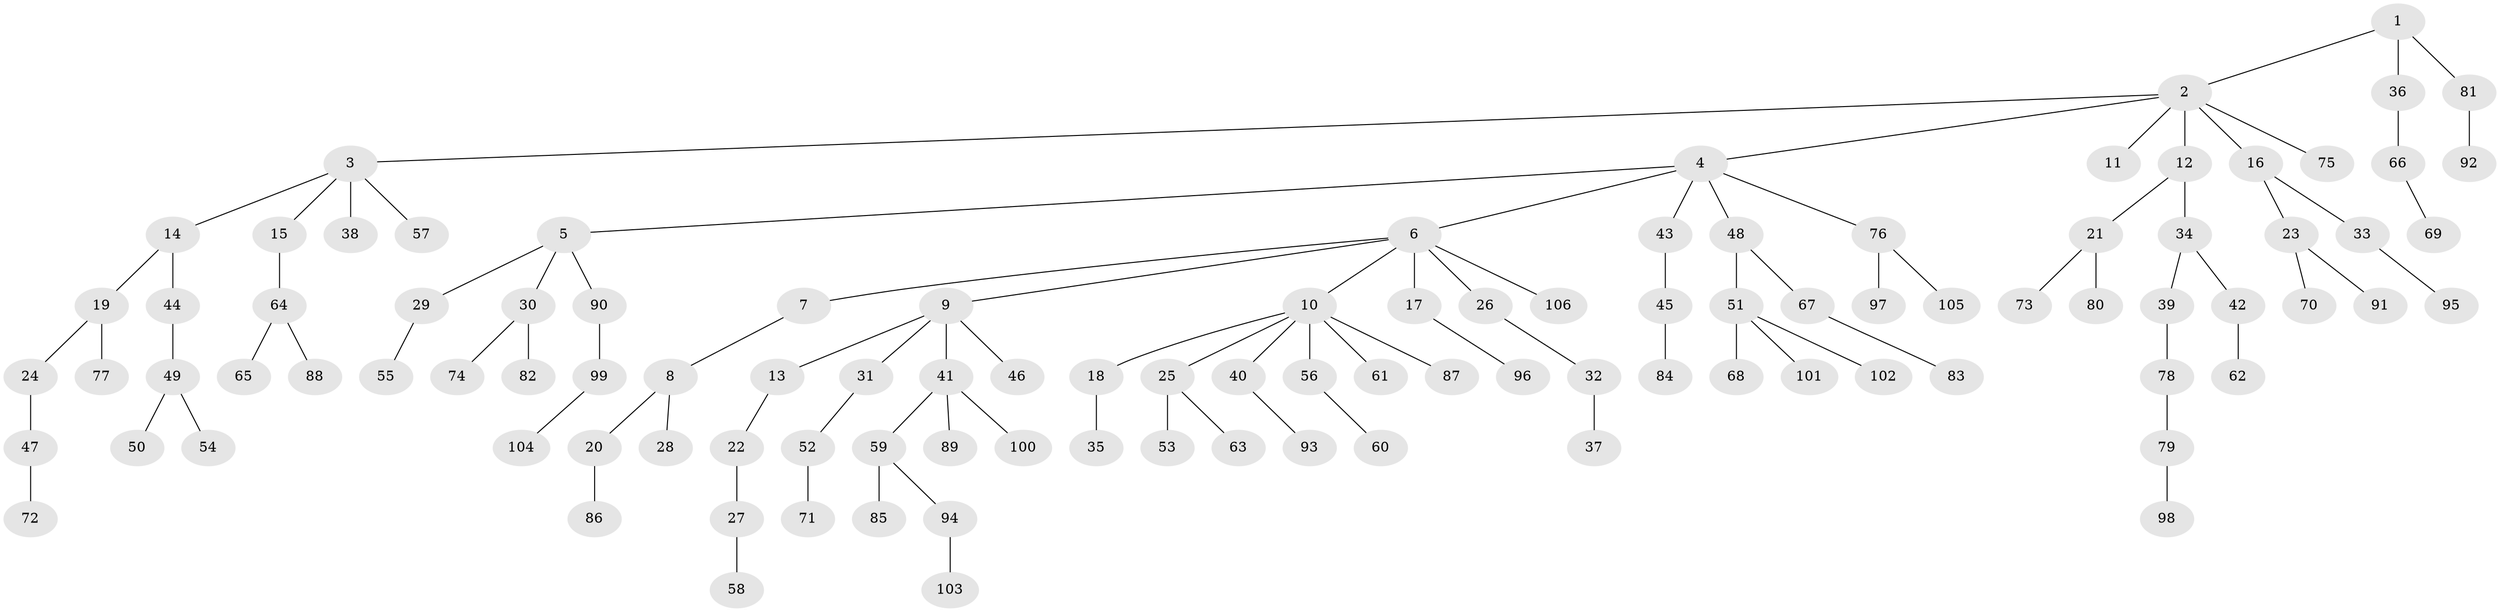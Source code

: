 // Generated by graph-tools (version 1.1) at 2025/36/03/09/25 02:36:40]
// undirected, 106 vertices, 105 edges
graph export_dot {
graph [start="1"]
  node [color=gray90,style=filled];
  1;
  2;
  3;
  4;
  5;
  6;
  7;
  8;
  9;
  10;
  11;
  12;
  13;
  14;
  15;
  16;
  17;
  18;
  19;
  20;
  21;
  22;
  23;
  24;
  25;
  26;
  27;
  28;
  29;
  30;
  31;
  32;
  33;
  34;
  35;
  36;
  37;
  38;
  39;
  40;
  41;
  42;
  43;
  44;
  45;
  46;
  47;
  48;
  49;
  50;
  51;
  52;
  53;
  54;
  55;
  56;
  57;
  58;
  59;
  60;
  61;
  62;
  63;
  64;
  65;
  66;
  67;
  68;
  69;
  70;
  71;
  72;
  73;
  74;
  75;
  76;
  77;
  78;
  79;
  80;
  81;
  82;
  83;
  84;
  85;
  86;
  87;
  88;
  89;
  90;
  91;
  92;
  93;
  94;
  95;
  96;
  97;
  98;
  99;
  100;
  101;
  102;
  103;
  104;
  105;
  106;
  1 -- 2;
  1 -- 36;
  1 -- 81;
  2 -- 3;
  2 -- 4;
  2 -- 11;
  2 -- 12;
  2 -- 16;
  2 -- 75;
  3 -- 14;
  3 -- 15;
  3 -- 38;
  3 -- 57;
  4 -- 5;
  4 -- 6;
  4 -- 43;
  4 -- 48;
  4 -- 76;
  5 -- 29;
  5 -- 30;
  5 -- 90;
  6 -- 7;
  6 -- 9;
  6 -- 10;
  6 -- 17;
  6 -- 26;
  6 -- 106;
  7 -- 8;
  8 -- 20;
  8 -- 28;
  9 -- 13;
  9 -- 31;
  9 -- 41;
  9 -- 46;
  10 -- 18;
  10 -- 25;
  10 -- 40;
  10 -- 56;
  10 -- 61;
  10 -- 87;
  12 -- 21;
  12 -- 34;
  13 -- 22;
  14 -- 19;
  14 -- 44;
  15 -- 64;
  16 -- 23;
  16 -- 33;
  17 -- 96;
  18 -- 35;
  19 -- 24;
  19 -- 77;
  20 -- 86;
  21 -- 73;
  21 -- 80;
  22 -- 27;
  23 -- 70;
  23 -- 91;
  24 -- 47;
  25 -- 53;
  25 -- 63;
  26 -- 32;
  27 -- 58;
  29 -- 55;
  30 -- 74;
  30 -- 82;
  31 -- 52;
  32 -- 37;
  33 -- 95;
  34 -- 39;
  34 -- 42;
  36 -- 66;
  39 -- 78;
  40 -- 93;
  41 -- 59;
  41 -- 89;
  41 -- 100;
  42 -- 62;
  43 -- 45;
  44 -- 49;
  45 -- 84;
  47 -- 72;
  48 -- 51;
  48 -- 67;
  49 -- 50;
  49 -- 54;
  51 -- 68;
  51 -- 101;
  51 -- 102;
  52 -- 71;
  56 -- 60;
  59 -- 85;
  59 -- 94;
  64 -- 65;
  64 -- 88;
  66 -- 69;
  67 -- 83;
  76 -- 97;
  76 -- 105;
  78 -- 79;
  79 -- 98;
  81 -- 92;
  90 -- 99;
  94 -- 103;
  99 -- 104;
}

